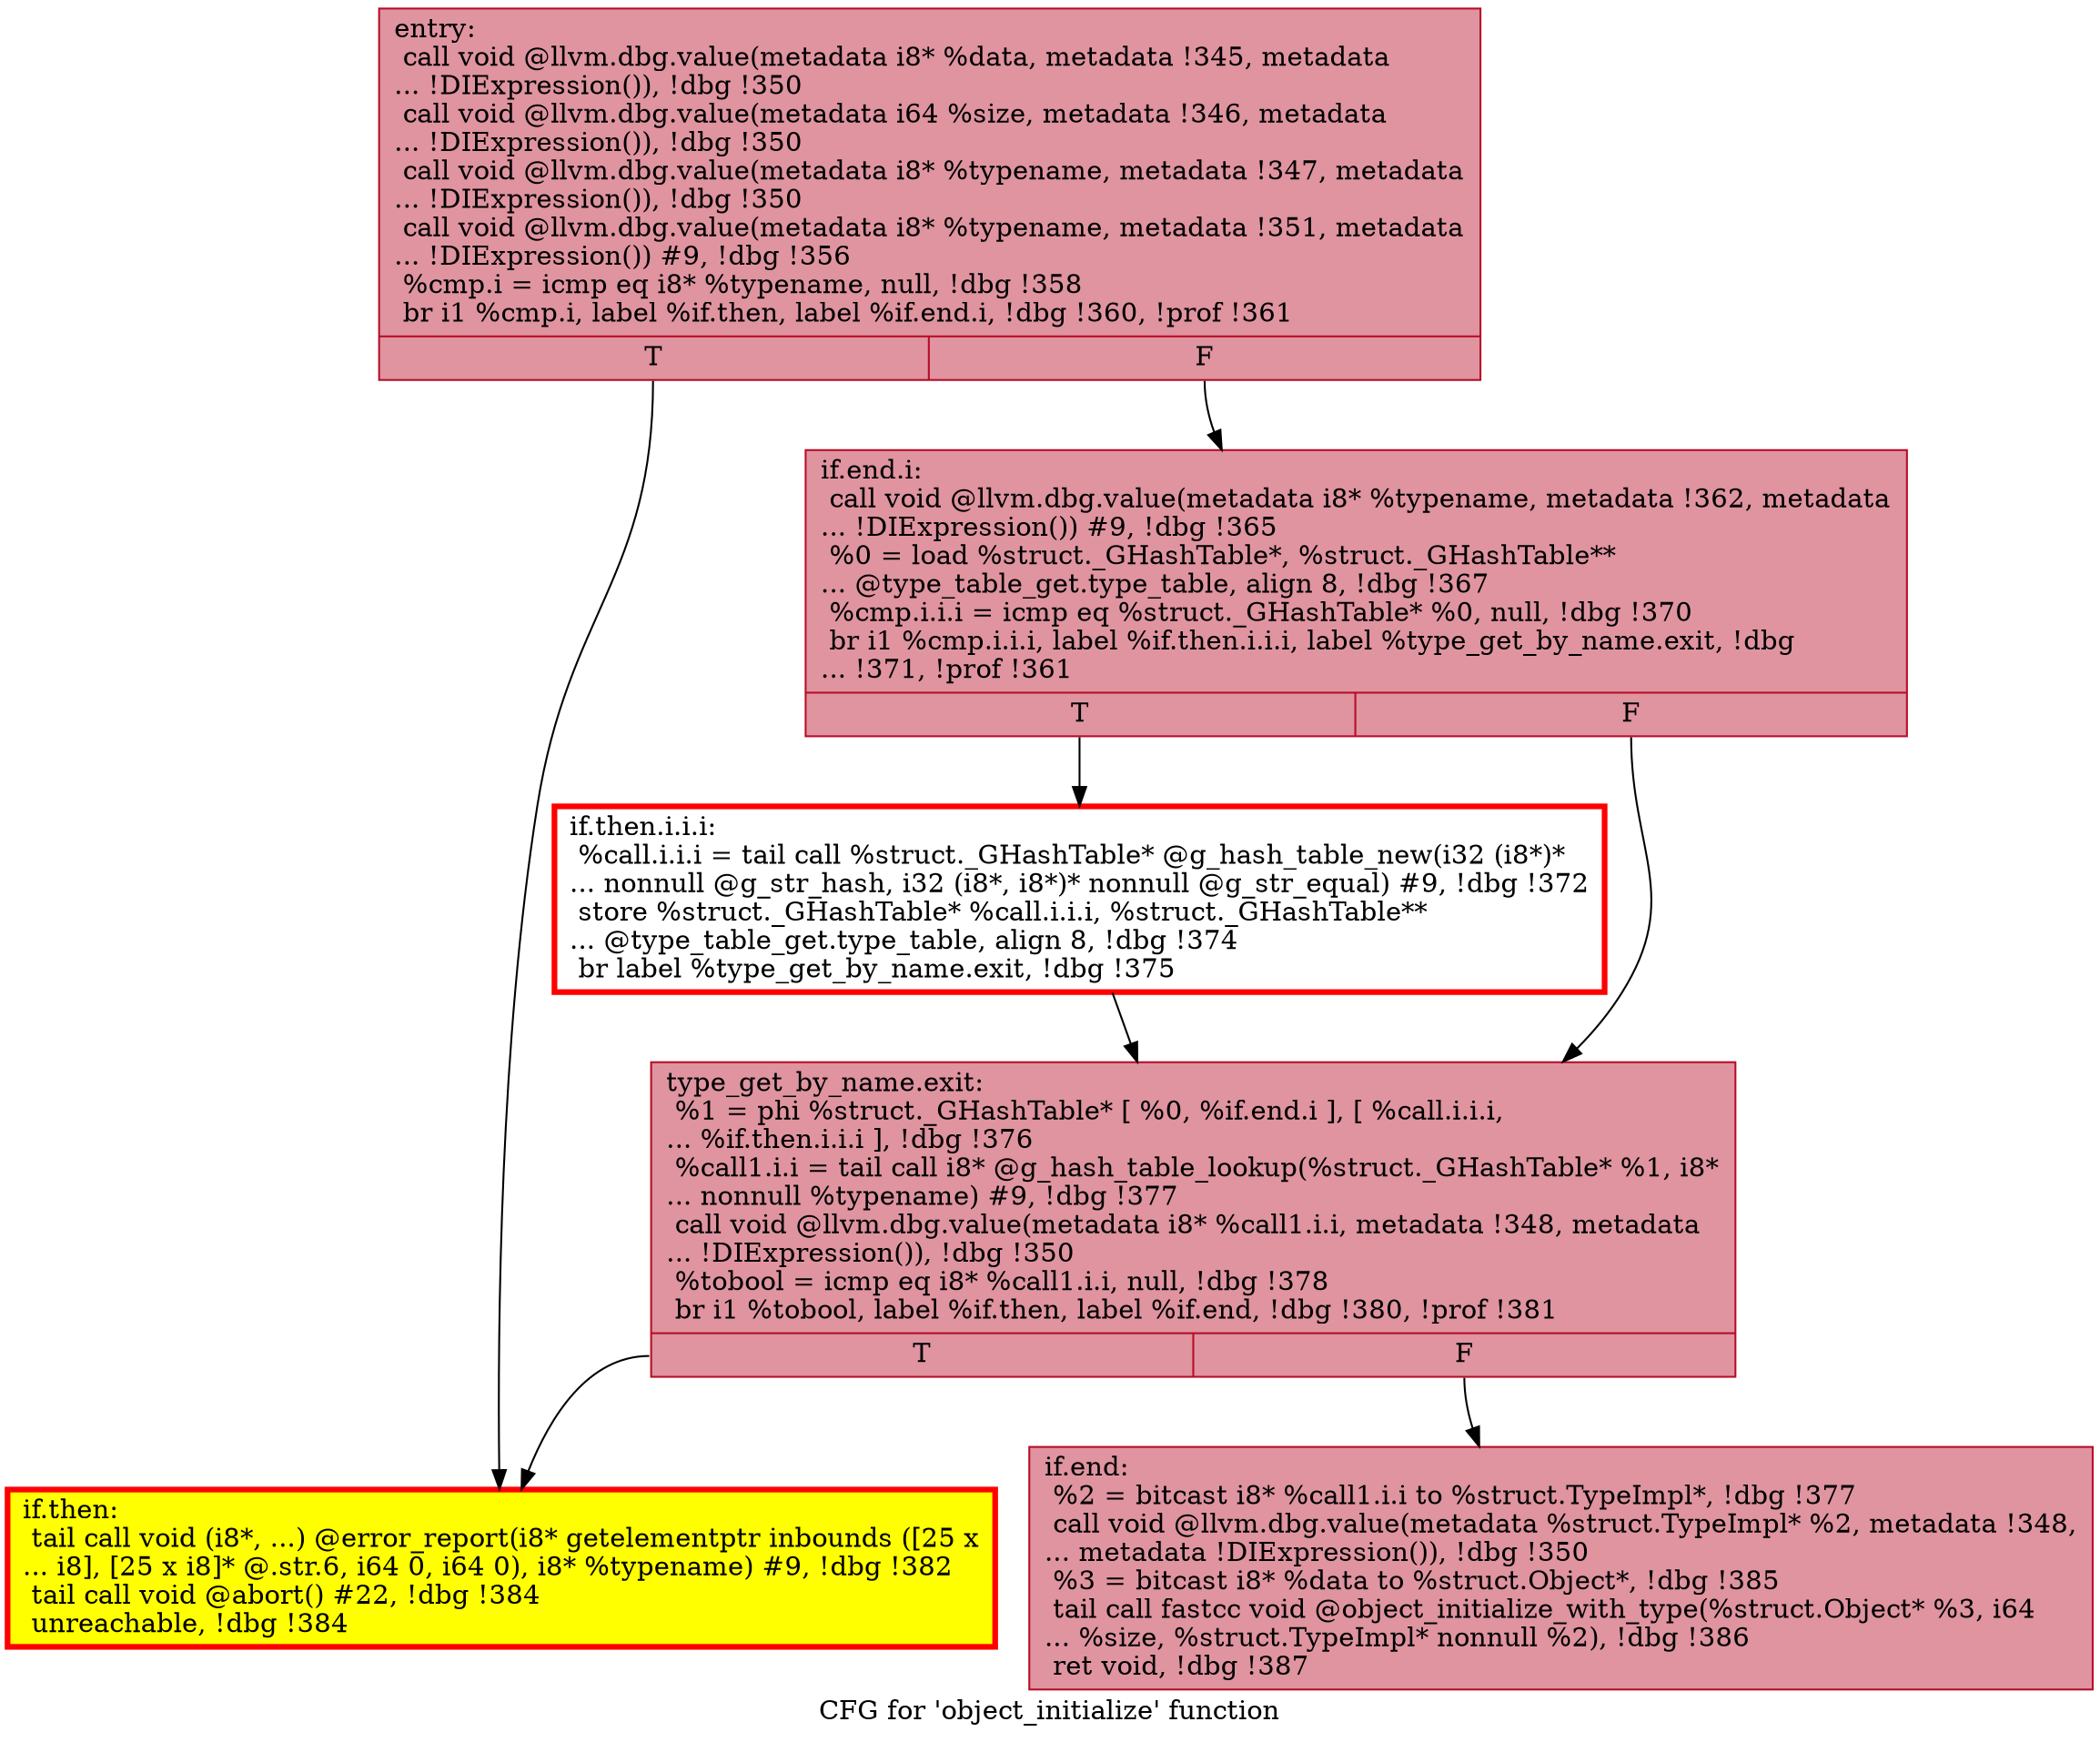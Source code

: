 digraph "CFG for 'object_initialize' function" {
	label="CFG for 'object_initialize' function";

	Node0x55ee2253a830 [shape=record,color="#b70d28ff", style=filled, fillcolor="#b70d2870",label="{entry:\l  call void @llvm.dbg.value(metadata i8* %data, metadata !345, metadata\l... !DIExpression()), !dbg !350\l  call void @llvm.dbg.value(metadata i64 %size, metadata !346, metadata\l... !DIExpression()), !dbg !350\l  call void @llvm.dbg.value(metadata i8* %typename, metadata !347, metadata\l... !DIExpression()), !dbg !350\l  call void @llvm.dbg.value(metadata i8* %typename, metadata !351, metadata\l... !DIExpression()) #9, !dbg !356\l  %cmp.i = icmp eq i8* %typename, null, !dbg !358\l  br i1 %cmp.i, label %if.then, label %if.end.i, !dbg !360, !prof !361\l|{<s0>T|<s1>F}}"];
	Node0x55ee2253a830:s0 -> Node0x55ee2253dfe0;
	Node0x55ee2253a830:s1 -> Node0x55ee224e1f70;
	Node0x55ee224e1f70 [shape=record,color="#b70d28ff", style=filled, fillcolor="#b70d2870",label="{if.end.i:                                         \l  call void @llvm.dbg.value(metadata i8* %typename, metadata !362, metadata\l... !DIExpression()) #9, !dbg !365\l  %0 = load %struct._GHashTable*, %struct._GHashTable**\l... @type_table_get.type_table, align 8, !dbg !367\l  %cmp.i.i.i = icmp eq %struct._GHashTable* %0, null, !dbg !370\l  br i1 %cmp.i.i.i, label %if.then.i.i.i, label %type_get_by_name.exit, !dbg\l... !371, !prof !361\l|{<s0>T|<s1>F}}"];
	Node0x55ee224e1f70:s0 -> Node0x55ee22a3cce0;
	Node0x55ee224e1f70:s1 -> Node0x55ee227acd80;
	Node0x55ee22a3cce0 [shape=record,penwidth=3.0, color="red",label="{if.then.i.i.i:                                    \l  %call.i.i.i = tail call %struct._GHashTable* @g_hash_table_new(i32 (i8*)*\l... nonnull @g_str_hash, i32 (i8*, i8*)* nonnull @g_str_equal) #9, !dbg !372\l  store %struct._GHashTable* %call.i.i.i, %struct._GHashTable**\l... @type_table_get.type_table, align 8, !dbg !374\l  br label %type_get_by_name.exit, !dbg !375\l}"];
	Node0x55ee22a3cce0 -> Node0x55ee227acd80;
	Node0x55ee227acd80 [shape=record,color="#b70d28ff", style=filled, fillcolor="#b70d2870",label="{type_get_by_name.exit:                            \l  %1 = phi %struct._GHashTable* [ %0, %if.end.i ], [ %call.i.i.i,\l... %if.then.i.i.i ], !dbg !376\l  %call1.i.i = tail call i8* @g_hash_table_lookup(%struct._GHashTable* %1, i8*\l... nonnull %typename) #9, !dbg !377\l  call void @llvm.dbg.value(metadata i8* %call1.i.i, metadata !348, metadata\l... !DIExpression()), !dbg !350\l  %tobool = icmp eq i8* %call1.i.i, null, !dbg !378\l  br i1 %tobool, label %if.then, label %if.end, !dbg !380, !prof !381\l|{<s0>T|<s1>F}}"];
	Node0x55ee227acd80:s0 -> Node0x55ee2253dfe0;
	Node0x55ee227acd80:s1 -> Node0x55ee2253e030;
	Node0x55ee2253dfe0 [shape=record,penwidth=3.0, style="filled", color="red", fillcolor="yellow",label="{if.then:                                          \l  tail call void (i8*, ...) @error_report(i8* getelementptr inbounds ([25 x\l... i8], [25 x i8]* @.str.6, i64 0, i64 0), i8* %typename) #9, !dbg !382\l  tail call void @abort() #22, !dbg !384\l  unreachable, !dbg !384\l}"];
	Node0x55ee2253e030 [shape=record,color="#b70d28ff", style=filled, fillcolor="#b70d2870",label="{if.end:                                           \l  %2 = bitcast i8* %call1.i.i to %struct.TypeImpl*, !dbg !377\l  call void @llvm.dbg.value(metadata %struct.TypeImpl* %2, metadata !348,\l... metadata !DIExpression()), !dbg !350\l  %3 = bitcast i8* %data to %struct.Object*, !dbg !385\l  tail call fastcc void @object_initialize_with_type(%struct.Object* %3, i64\l... %size, %struct.TypeImpl* nonnull %2), !dbg !386\l  ret void, !dbg !387\l}"];
}
